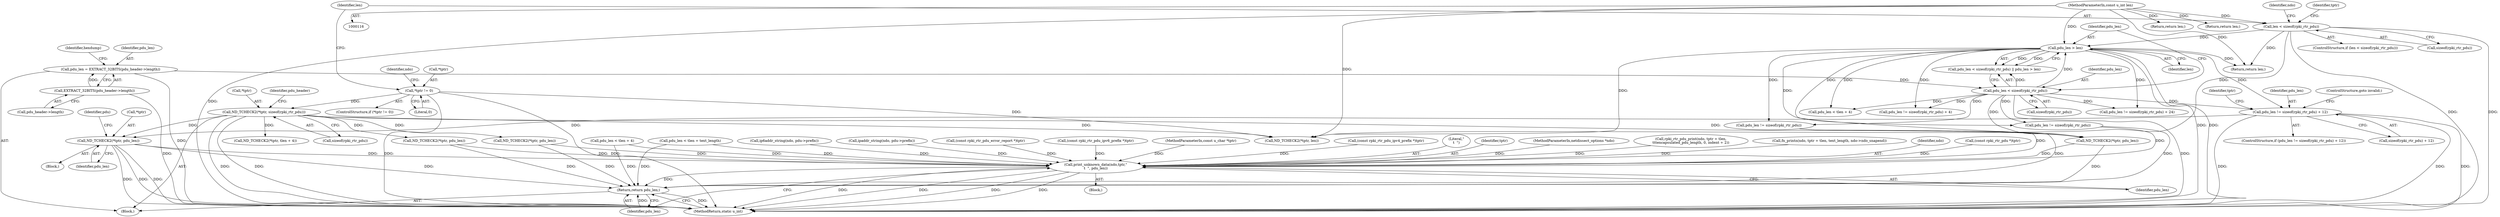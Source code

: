 digraph "0_tcpdump_83c64fce3a5226b080e535f5131a8a318f30e79b@pointer" {
"1000304" [label="(Call,ND_TCHECK2(*tptr, pdu_len))"];
"1000161" [label="(Call,ND_TCHECK2(*tptr, sizeof(rpki_rtr_pdu)))"];
"1000131" [label="(Call,*tptr != 0)"];
"1000297" [label="(Call,pdu_len != sizeof(rpki_rtr_pdu) + 12)"];
"1000207" [label="(Call,pdu_len < sizeof(rpki_rtr_pdu))"];
"1000176" [label="(Call,pdu_len = EXTRACT_32BITS(pdu_header->length))"];
"1000178" [label="(Call,EXTRACT_32BITS(pdu_header->length))"];
"1000211" [label="(Call,pdu_len > len)"];
"1000149" [label="(Call,len < sizeof(rpki_rtr_pdu))"];
"1000119" [label="(MethodParameterIn,const u_int len)"];
"1000583" [label="(Call,print_unknown_data(ndo,tptr,\"\n\t  \", pdu_len))"];
"1000588" [label="(Return,return pdu_len;)"];
"1000168" [label="(Call,(const rpki_rtr_pdu *)tptr)"];
"1000306" [label="(Identifier,tptr)"];
"1000148" [label="(ControlStructure,if (len < sizeof(rpki_rtr_pdu)))"];
"1000138" [label="(Identifier,ndo)"];
"1000587" [label="(Identifier,pdu_len)"];
"1000309" [label="(Identifier,pdu)"];
"1000589" [label="(Identifier,pdu_len)"];
"1000208" [label="(Identifier,pdu_len)"];
"1000176" [label="(Call,pdu_len = EXTRACT_32BITS(pdu_header->length))"];
"1000119" [label="(MethodParameterIn,const u_int len)"];
"1000229" [label="(Call,ND_TCHECK2(*tptr, pdu_len))"];
"1000149" [label="(Call,len < sizeof(rpki_rtr_pdu))"];
"1000163" [label="(Identifier,tptr)"];
"1000117" [label="(MethodParameterIn,netdissect_options *ndo)"];
"1000610" [label="(Return,return len;)"];
"1000122" [label="(Block,)"];
"1000294" [label="(Block,)"];
"1000296" [label="(ControlStructure,if (pdu_len != sizeof(rpki_rtr_pdu) + 12))"];
"1000179" [label="(Call,pdu_header->length)"];
"1000496" [label="(Call,rpki_rtr_pdu_print(ndo, tptr + tlen,\n\t\t\tencapsulated_pdu_length, 0, indent + 2))"];
"1000211" [label="(Call,pdu_len > len)"];
"1000298" [label="(Identifier,pdu_len)"];
"1000588" [label="(Return,return pdu_len;)"];
"1000271" [label="(Call,pdu_len != sizeof(rpki_rtr_pdu))"];
"1000612" [label="(MethodReturn,static u_int)"];
"1000551" [label="(Call,fn_printn(ndo, tptr + tlen, text_length, ndo->ndo_snapend))"];
"1000307" [label="(Identifier,pdu_len)"];
"1000206" [label="(Call,pdu_len < sizeof(rpki_rtr_pdu) || pdu_len > len)"];
"1000583" [label="(Call,print_unknown_data(ndo,tptr,\"\n\t  \", pdu_len))"];
"1000584" [label="(Identifier,ndo)"];
"1000357" [label="(Call,ND_TCHECK2(*tptr, pdu_len))"];
"1000510" [label="(Call,pdu_len < tlen + 4)"];
"1000162" [label="(Call,*tptr)"];
"1000209" [label="(Call,sizeof(rpki_rtr_pdu))"];
"1000411" [label="(Call,pdu_len < tlen + 4)"];
"1000563" [label="(Call,ND_TCHECK2(*tptr, pdu_len))"];
"1000178" [label="(Call,EXTRACT_32BITS(pdu_header->length))"];
"1000377" [label="(Call,ip6addr_string(ndo, pdu->prefix))"];
"1000299" [label="(Call,sizeof(rpki_rtr_pdu) + 12)"];
"1000213" [label="(Identifier,len)"];
"1000161" [label="(Call,ND_TCHECK2(*tptr, sizeof(rpki_rtr_pdu)))"];
"1000324" [label="(Call,ipaddr_string(ndo, pdu->prefix))"];
"1000151" [label="(Call,sizeof(rpki_rtr_pdu))"];
"1000535" [label="(Call,pdu_len < tlen + text_length)"];
"1000177" [label="(Identifier,pdu_len)"];
"1000131" [label="(Call,*tptr != 0)"];
"1000305" [label="(Call,*tptr)"];
"1000425" [label="(Call,(const rpki_rtr_pdu_error_report *)tptr)"];
"1000150" [label="(Identifier,len)"];
"1000363" [label="(Call,(const rpki_rtr_pdu_ipv6_prefix *)tptr)"];
"1000164" [label="(Call,sizeof(rpki_rtr_pdu))"];
"1000132" [label="(Call,*tptr)"];
"1000212" [label="(Identifier,pdu_len)"];
"1000207" [label="(Call,pdu_len < sizeof(rpki_rtr_pdu))"];
"1000597" [label="(Call,ND_TCHECK2(*tptr, len))"];
"1000222" [label="(Call,pdu_len != sizeof(rpki_rtr_pdu) + 4)"];
"1000118" [label="(MethodParameterIn,const u_char *tptr)"];
"1000146" [label="(Return,return len;)"];
"1000310" [label="(Call,(const rpki_rtr_pdu_ipv4_prefix *)tptr)"];
"1000156" [label="(Identifier,ndo)"];
"1000586" [label="(Literal,\"\n\t  \")"];
"1000303" [label="(ControlStructure,goto invalid;)"];
"1000304" [label="(Call,ND_TCHECK2(*tptr, pdu_len))"];
"1000350" [label="(Call,pdu_len != sizeof(rpki_rtr_pdu) + 24)"];
"1000585" [label="(Identifier,tptr)"];
"1000263" [label="(Call,pdu_len != sizeof(rpki_rtr_pdu))"];
"1000130" [label="(ControlStructure,if (*tptr != 0))"];
"1000297" [label="(Call,pdu_len != sizeof(rpki_rtr_pdu) + 12)"];
"1000167" [label="(Identifier,pdu_header)"];
"1000417" [label="(Call,ND_TCHECK2(*tptr, tlen + 4))"];
"1000134" [label="(Literal,0)"];
"1000183" [label="(Identifier,hexdump)"];
"1000601" [label="(Return,return len;)"];
"1000582" [label="(Block,)"];
"1000304" -> "1000294"  [label="AST: "];
"1000304" -> "1000307"  [label="CFG: "];
"1000305" -> "1000304"  [label="AST: "];
"1000307" -> "1000304"  [label="AST: "];
"1000309" -> "1000304"  [label="CFG: "];
"1000304" -> "1000612"  [label="DDG: "];
"1000304" -> "1000612"  [label="DDG: "];
"1000304" -> "1000612"  [label="DDG: "];
"1000161" -> "1000304"  [label="DDG: "];
"1000297" -> "1000304"  [label="DDG: "];
"1000304" -> "1000583"  [label="DDG: "];
"1000304" -> "1000588"  [label="DDG: "];
"1000161" -> "1000122"  [label="AST: "];
"1000161" -> "1000164"  [label="CFG: "];
"1000162" -> "1000161"  [label="AST: "];
"1000164" -> "1000161"  [label="AST: "];
"1000167" -> "1000161"  [label="CFG: "];
"1000161" -> "1000612"  [label="DDG: "];
"1000161" -> "1000612"  [label="DDG: "];
"1000131" -> "1000161"  [label="DDG: "];
"1000161" -> "1000229"  [label="DDG: "];
"1000161" -> "1000357"  [label="DDG: "];
"1000161" -> "1000417"  [label="DDG: "];
"1000161" -> "1000563"  [label="DDG: "];
"1000161" -> "1000597"  [label="DDG: "];
"1000131" -> "1000130"  [label="AST: "];
"1000131" -> "1000134"  [label="CFG: "];
"1000132" -> "1000131"  [label="AST: "];
"1000134" -> "1000131"  [label="AST: "];
"1000138" -> "1000131"  [label="CFG: "];
"1000150" -> "1000131"  [label="CFG: "];
"1000131" -> "1000612"  [label="DDG: "];
"1000131" -> "1000612"  [label="DDG: "];
"1000131" -> "1000597"  [label="DDG: "];
"1000297" -> "1000296"  [label="AST: "];
"1000297" -> "1000299"  [label="CFG: "];
"1000298" -> "1000297"  [label="AST: "];
"1000299" -> "1000297"  [label="AST: "];
"1000303" -> "1000297"  [label="CFG: "];
"1000306" -> "1000297"  [label="CFG: "];
"1000297" -> "1000612"  [label="DDG: "];
"1000297" -> "1000612"  [label="DDG: "];
"1000297" -> "1000612"  [label="DDG: "];
"1000207" -> "1000297"  [label="DDG: "];
"1000211" -> "1000297"  [label="DDG: "];
"1000207" -> "1000206"  [label="AST: "];
"1000207" -> "1000209"  [label="CFG: "];
"1000208" -> "1000207"  [label="AST: "];
"1000209" -> "1000207"  [label="AST: "];
"1000212" -> "1000207"  [label="CFG: "];
"1000206" -> "1000207"  [label="CFG: "];
"1000207" -> "1000612"  [label="DDG: "];
"1000207" -> "1000206"  [label="DDG: "];
"1000176" -> "1000207"  [label="DDG: "];
"1000207" -> "1000211"  [label="DDG: "];
"1000207" -> "1000222"  [label="DDG: "];
"1000207" -> "1000263"  [label="DDG: "];
"1000207" -> "1000271"  [label="DDG: "];
"1000207" -> "1000350"  [label="DDG: "];
"1000207" -> "1000411"  [label="DDG: "];
"1000207" -> "1000563"  [label="DDG: "];
"1000176" -> "1000122"  [label="AST: "];
"1000176" -> "1000178"  [label="CFG: "];
"1000177" -> "1000176"  [label="AST: "];
"1000178" -> "1000176"  [label="AST: "];
"1000183" -> "1000176"  [label="CFG: "];
"1000176" -> "1000612"  [label="DDG: "];
"1000178" -> "1000176"  [label="DDG: "];
"1000178" -> "1000179"  [label="CFG: "];
"1000179" -> "1000178"  [label="AST: "];
"1000178" -> "1000612"  [label="DDG: "];
"1000211" -> "1000206"  [label="AST: "];
"1000211" -> "1000213"  [label="CFG: "];
"1000212" -> "1000211"  [label="AST: "];
"1000213" -> "1000211"  [label="AST: "];
"1000206" -> "1000211"  [label="CFG: "];
"1000211" -> "1000612"  [label="DDG: "];
"1000211" -> "1000612"  [label="DDG: "];
"1000211" -> "1000206"  [label="DDG: "];
"1000211" -> "1000206"  [label="DDG: "];
"1000149" -> "1000211"  [label="DDG: "];
"1000119" -> "1000211"  [label="DDG: "];
"1000211" -> "1000222"  [label="DDG: "];
"1000211" -> "1000263"  [label="DDG: "];
"1000211" -> "1000271"  [label="DDG: "];
"1000211" -> "1000350"  [label="DDG: "];
"1000211" -> "1000411"  [label="DDG: "];
"1000211" -> "1000563"  [label="DDG: "];
"1000211" -> "1000597"  [label="DDG: "];
"1000211" -> "1000610"  [label="DDG: "];
"1000149" -> "1000148"  [label="AST: "];
"1000149" -> "1000151"  [label="CFG: "];
"1000150" -> "1000149"  [label="AST: "];
"1000151" -> "1000149"  [label="AST: "];
"1000156" -> "1000149"  [label="CFG: "];
"1000163" -> "1000149"  [label="CFG: "];
"1000149" -> "1000612"  [label="DDG: "];
"1000149" -> "1000612"  [label="DDG: "];
"1000119" -> "1000149"  [label="DDG: "];
"1000149" -> "1000597"  [label="DDG: "];
"1000149" -> "1000610"  [label="DDG: "];
"1000119" -> "1000116"  [label="AST: "];
"1000119" -> "1000612"  [label="DDG: "];
"1000119" -> "1000146"  [label="DDG: "];
"1000119" -> "1000597"  [label="DDG: "];
"1000119" -> "1000601"  [label="DDG: "];
"1000119" -> "1000610"  [label="DDG: "];
"1000583" -> "1000582"  [label="AST: "];
"1000583" -> "1000587"  [label="CFG: "];
"1000584" -> "1000583"  [label="AST: "];
"1000585" -> "1000583"  [label="AST: "];
"1000586" -> "1000583"  [label="AST: "];
"1000587" -> "1000583"  [label="AST: "];
"1000589" -> "1000583"  [label="CFG: "];
"1000583" -> "1000612"  [label="DDG: "];
"1000583" -> "1000612"  [label="DDG: "];
"1000583" -> "1000612"  [label="DDG: "];
"1000583" -> "1000612"  [label="DDG: "];
"1000496" -> "1000583"  [label="DDG: "];
"1000377" -> "1000583"  [label="DDG: "];
"1000324" -> "1000583"  [label="DDG: "];
"1000551" -> "1000583"  [label="DDG: "];
"1000117" -> "1000583"  [label="DDG: "];
"1000363" -> "1000583"  [label="DDG: "];
"1000310" -> "1000583"  [label="DDG: "];
"1000168" -> "1000583"  [label="DDG: "];
"1000118" -> "1000583"  [label="DDG: "];
"1000425" -> "1000583"  [label="DDG: "];
"1000563" -> "1000583"  [label="DDG: "];
"1000535" -> "1000583"  [label="DDG: "];
"1000263" -> "1000583"  [label="DDG: "];
"1000271" -> "1000583"  [label="DDG: "];
"1000510" -> "1000583"  [label="DDG: "];
"1000357" -> "1000583"  [label="DDG: "];
"1000229" -> "1000583"  [label="DDG: "];
"1000583" -> "1000588"  [label="DDG: "];
"1000588" -> "1000122"  [label="AST: "];
"1000588" -> "1000589"  [label="CFG: "];
"1000589" -> "1000588"  [label="AST: "];
"1000612" -> "1000588"  [label="CFG: "];
"1000588" -> "1000612"  [label="DDG: "];
"1000589" -> "1000588"  [label="DDG: "];
"1000563" -> "1000588"  [label="DDG: "];
"1000535" -> "1000588"  [label="DDG: "];
"1000271" -> "1000588"  [label="DDG: "];
"1000510" -> "1000588"  [label="DDG: "];
"1000263" -> "1000588"  [label="DDG: "];
"1000357" -> "1000588"  [label="DDG: "];
"1000229" -> "1000588"  [label="DDG: "];
}
